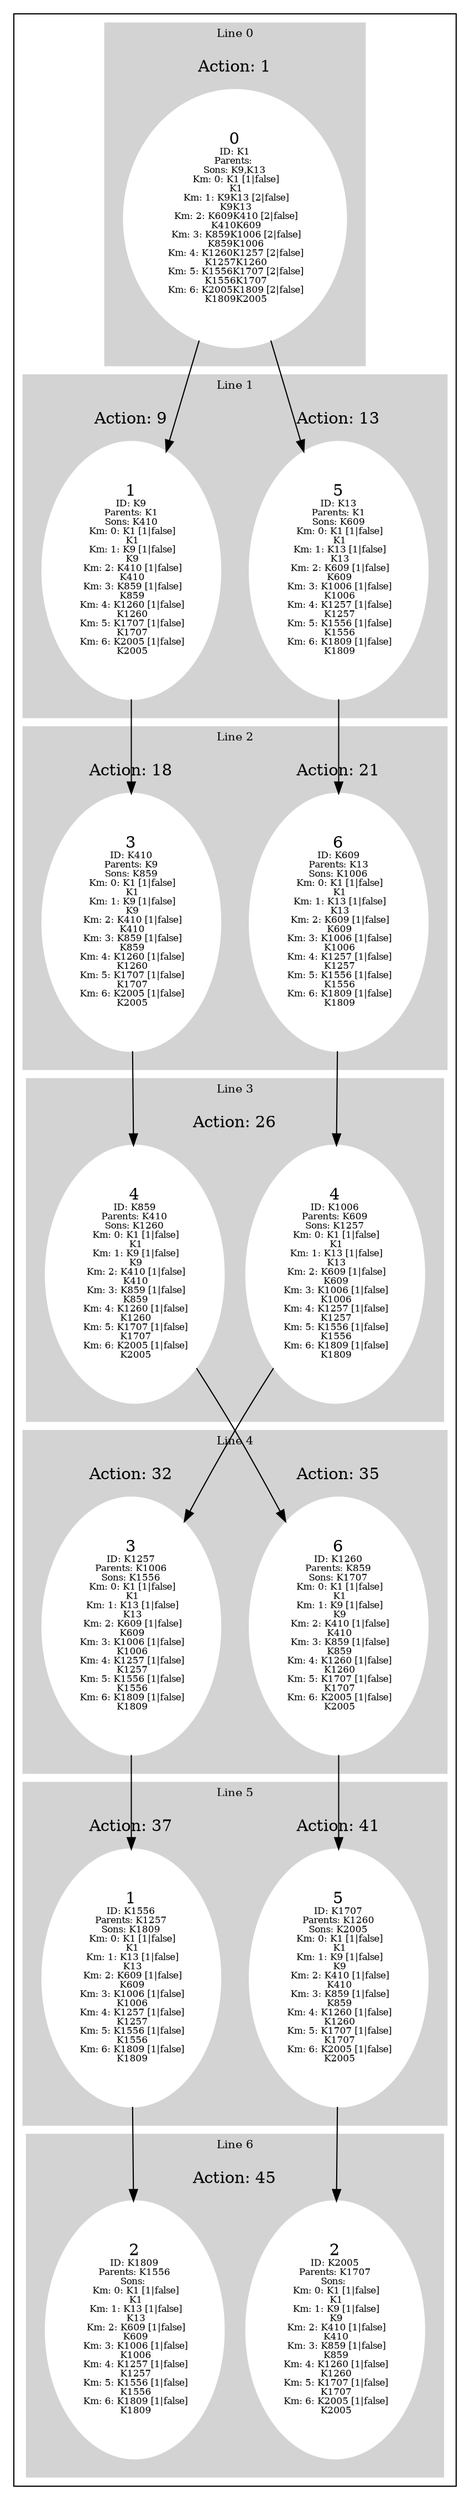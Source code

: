 digraph G {
subgraph cluster_info {
        subgraph cluster_0 {
        style=filled;
        color=lightgrey;
        node [style=filled,color=white];
        subgraph cluster_act_1 {
label = "Action: 1"step_K1 [label=<0<BR /><FONT POINT-SIZE="8">ID: K1</FONT><BR /><FONT POINT-SIZE="8">Parents: </FONT><BR /><FONT POINT-SIZE="8">Sons: K9,K13</FONT><BR /><FONT POINT-SIZE="8"> Km: 0: K1 [1|false]<BR /> K1</FONT><BR /><FONT POINT-SIZE="8"> Km: 1: K9K13 [2|false]<BR /> K9K13</FONT><BR /><FONT POINT-SIZE="8"> Km: 2: K609K410 [2|false]<BR /> K410K609</FONT><BR /><FONT POINT-SIZE="8"> Km: 3: K859K1006 [2|false]<BR /> K859K1006</FONT><BR /><FONT POINT-SIZE="8"> Km: 4: K1260K1257 [2|false]<BR /> K1257K1260</FONT><BR /><FONT POINT-SIZE="8"> Km: 5: K1556K1707 [2|false]<BR /> K1556K1707</FONT><BR /><FONT POINT-SIZE="8"> Km: 6: K2005K1809 [2|false]<BR /> K1809K2005</FONT>>]
}

        fontsize="10"
        label = "Line 0";
        }

        subgraph cluster_4 {
        style=filled;
        color=lightgrey;
        node [style=filled,color=white];
        subgraph cluster_act_35 {
label = "Action: 35"step_K1260 [label=<6<BR /><FONT POINT-SIZE="8">ID: K1260</FONT><BR /><FONT POINT-SIZE="8">Parents: K859</FONT><BR /><FONT POINT-SIZE="8">Sons: K1707</FONT><BR /><FONT POINT-SIZE="8"> Km: 0: K1 [1|false]<BR /> K1</FONT><BR /><FONT POINT-SIZE="8"> Km: 1: K9 [1|false]<BR /> K9</FONT><BR /><FONT POINT-SIZE="8"> Km: 2: K410 [1|false]<BR /> K410</FONT><BR /><FONT POINT-SIZE="8"> Km: 3: K859 [1|false]<BR /> K859</FONT><BR /><FONT POINT-SIZE="8"> Km: 4: K1260 [1|false]<BR /> K1260</FONT><BR /><FONT POINT-SIZE="8"> Km: 5: K1707 [1|false]<BR /> K1707</FONT><BR /><FONT POINT-SIZE="8"> Km: 6: K2005 [1|false]<BR /> K2005</FONT>>]
}
subgraph cluster_act_32 {
label = "Action: 32"step_K1257 [label=<3<BR /><FONT POINT-SIZE="8">ID: K1257</FONT><BR /><FONT POINT-SIZE="8">Parents: K1006</FONT><BR /><FONT POINT-SIZE="8">Sons: K1556</FONT><BR /><FONT POINT-SIZE="8"> Km: 0: K1 [1|false]<BR /> K1</FONT><BR /><FONT POINT-SIZE="8"> Km: 1: K13 [1|false]<BR /> K13</FONT><BR /><FONT POINT-SIZE="8"> Km: 2: K609 [1|false]<BR /> K609</FONT><BR /><FONT POINT-SIZE="8"> Km: 3: K1006 [1|false]<BR /> K1006</FONT><BR /><FONT POINT-SIZE="8"> Km: 4: K1257 [1|false]<BR /> K1257</FONT><BR /><FONT POINT-SIZE="8"> Km: 5: K1556 [1|false]<BR /> K1556</FONT><BR /><FONT POINT-SIZE="8"> Km: 6: K1809 [1|false]<BR /> K1809</FONT>>]
}

        fontsize="10"
        label = "Line 4";
        }

        subgraph cluster_2 {
        style=filled;
        color=lightgrey;
        node [style=filled,color=white];
        subgraph cluster_act_21 {
label = "Action: 21"step_K609 [label=<6<BR /><FONT POINT-SIZE="8">ID: K609</FONT><BR /><FONT POINT-SIZE="8">Parents: K13</FONT><BR /><FONT POINT-SIZE="8">Sons: K1006</FONT><BR /><FONT POINT-SIZE="8"> Km: 0: K1 [1|false]<BR /> K1</FONT><BR /><FONT POINT-SIZE="8"> Km: 1: K13 [1|false]<BR /> K13</FONT><BR /><FONT POINT-SIZE="8"> Km: 2: K609 [1|false]<BR /> K609</FONT><BR /><FONT POINT-SIZE="8"> Km: 3: K1006 [1|false]<BR /> K1006</FONT><BR /><FONT POINT-SIZE="8"> Km: 4: K1257 [1|false]<BR /> K1257</FONT><BR /><FONT POINT-SIZE="8"> Km: 5: K1556 [1|false]<BR /> K1556</FONT><BR /><FONT POINT-SIZE="8"> Km: 6: K1809 [1|false]<BR /> K1809</FONT>>]
}
subgraph cluster_act_18 {
label = "Action: 18"step_K410 [label=<3<BR /><FONT POINT-SIZE="8">ID: K410</FONT><BR /><FONT POINT-SIZE="8">Parents: K9</FONT><BR /><FONT POINT-SIZE="8">Sons: K859</FONT><BR /><FONT POINT-SIZE="8"> Km: 0: K1 [1|false]<BR /> K1</FONT><BR /><FONT POINT-SIZE="8"> Km: 1: K9 [1|false]<BR /> K9</FONT><BR /><FONT POINT-SIZE="8"> Km: 2: K410 [1|false]<BR /> K410</FONT><BR /><FONT POINT-SIZE="8"> Km: 3: K859 [1|false]<BR /> K859</FONT><BR /><FONT POINT-SIZE="8"> Km: 4: K1260 [1|false]<BR /> K1260</FONT><BR /><FONT POINT-SIZE="8"> Km: 5: K1707 [1|false]<BR /> K1707</FONT><BR /><FONT POINT-SIZE="8"> Km: 6: K2005 [1|false]<BR /> K2005</FONT>>]
}

        fontsize="10"
        label = "Line 2";
        }

        subgraph cluster_3 {
        style=filled;
        color=lightgrey;
        node [style=filled,color=white];
        subgraph cluster_act_26 {
label = "Action: 26"step_K859 [label=<4<BR /><FONT POINT-SIZE="8">ID: K859</FONT><BR /><FONT POINT-SIZE="8">Parents: K410</FONT><BR /><FONT POINT-SIZE="8">Sons: K1260</FONT><BR /><FONT POINT-SIZE="8"> Km: 0: K1 [1|false]<BR /> K1</FONT><BR /><FONT POINT-SIZE="8"> Km: 1: K9 [1|false]<BR /> K9</FONT><BR /><FONT POINT-SIZE="8"> Km: 2: K410 [1|false]<BR /> K410</FONT><BR /><FONT POINT-SIZE="8"> Km: 3: K859 [1|false]<BR /> K859</FONT><BR /><FONT POINT-SIZE="8"> Km: 4: K1260 [1|false]<BR /> K1260</FONT><BR /><FONT POINT-SIZE="8"> Km: 5: K1707 [1|false]<BR /> K1707</FONT><BR /><FONT POINT-SIZE="8"> Km: 6: K2005 [1|false]<BR /> K2005</FONT>>]
step_K1006 [label=<4<BR /><FONT POINT-SIZE="8">ID: K1006</FONT><BR /><FONT POINT-SIZE="8">Parents: K609</FONT><BR /><FONT POINT-SIZE="8">Sons: K1257</FONT><BR /><FONT POINT-SIZE="8"> Km: 0: K1 [1|false]<BR /> K1</FONT><BR /><FONT POINT-SIZE="8"> Km: 1: K13 [1|false]<BR /> K13</FONT><BR /><FONT POINT-SIZE="8"> Km: 2: K609 [1|false]<BR /> K609</FONT><BR /><FONT POINT-SIZE="8"> Km: 3: K1006 [1|false]<BR /> K1006</FONT><BR /><FONT POINT-SIZE="8"> Km: 4: K1257 [1|false]<BR /> K1257</FONT><BR /><FONT POINT-SIZE="8"> Km: 5: K1556 [1|false]<BR /> K1556</FONT><BR /><FONT POINT-SIZE="8"> Km: 6: K1809 [1|false]<BR /> K1809</FONT>>]
}
subgraph cluster_act_26 {
label = "Action: 26"step_K859 [label=<4<BR /><FONT POINT-SIZE="8">ID: K859</FONT><BR /><FONT POINT-SIZE="8">Parents: K410</FONT><BR /><FONT POINT-SIZE="8">Sons: K1260</FONT><BR /><FONT POINT-SIZE="8"> Km: 0: K1 [1|false]<BR /> K1</FONT><BR /><FONT POINT-SIZE="8"> Km: 1: K9 [1|false]<BR /> K9</FONT><BR /><FONT POINT-SIZE="8"> Km: 2: K410 [1|false]<BR /> K410</FONT><BR /><FONT POINT-SIZE="8"> Km: 3: K859 [1|false]<BR /> K859</FONT><BR /><FONT POINT-SIZE="8"> Km: 4: K1260 [1|false]<BR /> K1260</FONT><BR /><FONT POINT-SIZE="8"> Km: 5: K1707 [1|false]<BR /> K1707</FONT><BR /><FONT POINT-SIZE="8"> Km: 6: K2005 [1|false]<BR /> K2005</FONT>>]
step_K1006 [label=<4<BR /><FONT POINT-SIZE="8">ID: K1006</FONT><BR /><FONT POINT-SIZE="8">Parents: K609</FONT><BR /><FONT POINT-SIZE="8">Sons: K1257</FONT><BR /><FONT POINT-SIZE="8"> Km: 0: K1 [1|false]<BR /> K1</FONT><BR /><FONT POINT-SIZE="8"> Km: 1: K13 [1|false]<BR /> K13</FONT><BR /><FONT POINT-SIZE="8"> Km: 2: K609 [1|false]<BR /> K609</FONT><BR /><FONT POINT-SIZE="8"> Km: 3: K1006 [1|false]<BR /> K1006</FONT><BR /><FONT POINT-SIZE="8"> Km: 4: K1257 [1|false]<BR /> K1257</FONT><BR /><FONT POINT-SIZE="8"> Km: 5: K1556 [1|false]<BR /> K1556</FONT><BR /><FONT POINT-SIZE="8"> Km: 6: K1809 [1|false]<BR /> K1809</FONT>>]
}

        fontsize="10"
        label = "Line 3";
        }

        subgraph cluster_5 {
        style=filled;
        color=lightgrey;
        node [style=filled,color=white];
        subgraph cluster_act_37 {
label = "Action: 37"step_K1556 [label=<1<BR /><FONT POINT-SIZE="8">ID: K1556</FONT><BR /><FONT POINT-SIZE="8">Parents: K1257</FONT><BR /><FONT POINT-SIZE="8">Sons: K1809</FONT><BR /><FONT POINT-SIZE="8"> Km: 0: K1 [1|false]<BR /> K1</FONT><BR /><FONT POINT-SIZE="8"> Km: 1: K13 [1|false]<BR /> K13</FONT><BR /><FONT POINT-SIZE="8"> Km: 2: K609 [1|false]<BR /> K609</FONT><BR /><FONT POINT-SIZE="8"> Km: 3: K1006 [1|false]<BR /> K1006</FONT><BR /><FONT POINT-SIZE="8"> Km: 4: K1257 [1|false]<BR /> K1257</FONT><BR /><FONT POINT-SIZE="8"> Km: 5: K1556 [1|false]<BR /> K1556</FONT><BR /><FONT POINT-SIZE="8"> Km: 6: K1809 [1|false]<BR /> K1809</FONT>>]
}
subgraph cluster_act_41 {
label = "Action: 41"step_K1707 [label=<5<BR /><FONT POINT-SIZE="8">ID: K1707</FONT><BR /><FONT POINT-SIZE="8">Parents: K1260</FONT><BR /><FONT POINT-SIZE="8">Sons: K2005</FONT><BR /><FONT POINT-SIZE="8"> Km: 0: K1 [1|false]<BR /> K1</FONT><BR /><FONT POINT-SIZE="8"> Km: 1: K9 [1|false]<BR /> K9</FONT><BR /><FONT POINT-SIZE="8"> Km: 2: K410 [1|false]<BR /> K410</FONT><BR /><FONT POINT-SIZE="8"> Km: 3: K859 [1|false]<BR /> K859</FONT><BR /><FONT POINT-SIZE="8"> Km: 4: K1260 [1|false]<BR /> K1260</FONT><BR /><FONT POINT-SIZE="8"> Km: 5: K1707 [1|false]<BR /> K1707</FONT><BR /><FONT POINT-SIZE="8"> Km: 6: K2005 [1|false]<BR /> K2005</FONT>>]
}

        fontsize="10"
        label = "Line 5";
        }

        subgraph cluster_6 {
        style=filled;
        color=lightgrey;
        node [style=filled,color=white];
        subgraph cluster_act_45 {
label = "Action: 45"step_K2005 [label=<2<BR /><FONT POINT-SIZE="8">ID: K2005</FONT><BR /><FONT POINT-SIZE="8">Parents: K1707</FONT><BR /><FONT POINT-SIZE="8">Sons: </FONT><BR /><FONT POINT-SIZE="8"> Km: 0: K1 [1|false]<BR /> K1</FONT><BR /><FONT POINT-SIZE="8"> Km: 1: K9 [1|false]<BR /> K9</FONT><BR /><FONT POINT-SIZE="8"> Km: 2: K410 [1|false]<BR /> K410</FONT><BR /><FONT POINT-SIZE="8"> Km: 3: K859 [1|false]<BR /> K859</FONT><BR /><FONT POINT-SIZE="8"> Km: 4: K1260 [1|false]<BR /> K1260</FONT><BR /><FONT POINT-SIZE="8"> Km: 5: K1707 [1|false]<BR /> K1707</FONT><BR /><FONT POINT-SIZE="8"> Km: 6: K2005 [1|false]<BR /> K2005</FONT>>]
step_K1809 [label=<2<BR /><FONT POINT-SIZE="8">ID: K1809</FONT><BR /><FONT POINT-SIZE="8">Parents: K1556</FONT><BR /><FONT POINT-SIZE="8">Sons: </FONT><BR /><FONT POINT-SIZE="8"> Km: 0: K1 [1|false]<BR /> K1</FONT><BR /><FONT POINT-SIZE="8"> Km: 1: K13 [1|false]<BR /> K13</FONT><BR /><FONT POINT-SIZE="8"> Km: 2: K609 [1|false]<BR /> K609</FONT><BR /><FONT POINT-SIZE="8"> Km: 3: K1006 [1|false]<BR /> K1006</FONT><BR /><FONT POINT-SIZE="8"> Km: 4: K1257 [1|false]<BR /> K1257</FONT><BR /><FONT POINT-SIZE="8"> Km: 5: K1556 [1|false]<BR /> K1556</FONT><BR /><FONT POINT-SIZE="8"> Km: 6: K1809 [1|false]<BR /> K1809</FONT>>]
}
subgraph cluster_act_45 {
label = "Action: 45"step_K2005 [label=<2<BR /><FONT POINT-SIZE="8">ID: K2005</FONT><BR /><FONT POINT-SIZE="8">Parents: K1707</FONT><BR /><FONT POINT-SIZE="8">Sons: </FONT><BR /><FONT POINT-SIZE="8"> Km: 0: K1 [1|false]<BR /> K1</FONT><BR /><FONT POINT-SIZE="8"> Km: 1: K9 [1|false]<BR /> K9</FONT><BR /><FONT POINT-SIZE="8"> Km: 2: K410 [1|false]<BR /> K410</FONT><BR /><FONT POINT-SIZE="8"> Km: 3: K859 [1|false]<BR /> K859</FONT><BR /><FONT POINT-SIZE="8"> Km: 4: K1260 [1|false]<BR /> K1260</FONT><BR /><FONT POINT-SIZE="8"> Km: 5: K1707 [1|false]<BR /> K1707</FONT><BR /><FONT POINT-SIZE="8"> Km: 6: K2005 [1|false]<BR /> K2005</FONT>>]
step_K1809 [label=<2<BR /><FONT POINT-SIZE="8">ID: K1809</FONT><BR /><FONT POINT-SIZE="8">Parents: K1556</FONT><BR /><FONT POINT-SIZE="8">Sons: </FONT><BR /><FONT POINT-SIZE="8"> Km: 0: K1 [1|false]<BR /> K1</FONT><BR /><FONT POINT-SIZE="8"> Km: 1: K13 [1|false]<BR /> K13</FONT><BR /><FONT POINT-SIZE="8"> Km: 2: K609 [1|false]<BR /> K609</FONT><BR /><FONT POINT-SIZE="8"> Km: 3: K1006 [1|false]<BR /> K1006</FONT><BR /><FONT POINT-SIZE="8"> Km: 4: K1257 [1|false]<BR /> K1257</FONT><BR /><FONT POINT-SIZE="8"> Km: 5: K1556 [1|false]<BR /> K1556</FONT><BR /><FONT POINT-SIZE="8"> Km: 6: K1809 [1|false]<BR /> K1809</FONT>>]
}

        fontsize="10"
        label = "Line 6";
        }

        subgraph cluster_1 {
        style=filled;
        color=lightgrey;
        node [style=filled,color=white];
        subgraph cluster_act_9 {
label = "Action: 9"step_K9 [label=<1<BR /><FONT POINT-SIZE="8">ID: K9</FONT><BR /><FONT POINT-SIZE="8">Parents: K1</FONT><BR /><FONT POINT-SIZE="8">Sons: K410</FONT><BR /><FONT POINT-SIZE="8"> Km: 0: K1 [1|false]<BR /> K1</FONT><BR /><FONT POINT-SIZE="8"> Km: 1: K9 [1|false]<BR /> K9</FONT><BR /><FONT POINT-SIZE="8"> Km: 2: K410 [1|false]<BR /> K410</FONT><BR /><FONT POINT-SIZE="8"> Km: 3: K859 [1|false]<BR /> K859</FONT><BR /><FONT POINT-SIZE="8"> Km: 4: K1260 [1|false]<BR /> K1260</FONT><BR /><FONT POINT-SIZE="8"> Km: 5: K1707 [1|false]<BR /> K1707</FONT><BR /><FONT POINT-SIZE="8"> Km: 6: K2005 [1|false]<BR /> K2005</FONT>>]
}
subgraph cluster_act_13 {
label = "Action: 13"step_K13 [label=<5<BR /><FONT POINT-SIZE="8">ID: K13</FONT><BR /><FONT POINT-SIZE="8">Parents: K1</FONT><BR /><FONT POINT-SIZE="8">Sons: K609</FONT><BR /><FONT POINT-SIZE="8"> Km: 0: K1 [1|false]<BR /> K1</FONT><BR /><FONT POINT-SIZE="8"> Km: 1: K13 [1|false]<BR /> K13</FONT><BR /><FONT POINT-SIZE="8"> Km: 2: K609 [1|false]<BR /> K609</FONT><BR /><FONT POINT-SIZE="8"> Km: 3: K1006 [1|false]<BR /> K1006</FONT><BR /><FONT POINT-SIZE="8"> Km: 4: K1257 [1|false]<BR /> K1257</FONT><BR /><FONT POINT-SIZE="8"> Km: 5: K1556 [1|false]<BR /> K1556</FONT><BR /><FONT POINT-SIZE="8"> Km: 6: K1809 [1|false]<BR /> K1809</FONT>>]
}

        fontsize="10"
        label = "Line 1";
        }
step_K1257 -> step_K1556; 
step_K1556 -> step_K1809; 
step_K1 -> step_K13; 
step_K1 -> step_K9; 
step_K13 -> step_K609; 
step_K1707 -> step_K2005; 
step_K9 -> step_K410; 
step_K1260 -> step_K1707; 
step_K609 -> step_K1006; 
step_K1006 -> step_K1257; 
step_K410 -> step_K859; 
step_K859 -> step_K1260; 
}}